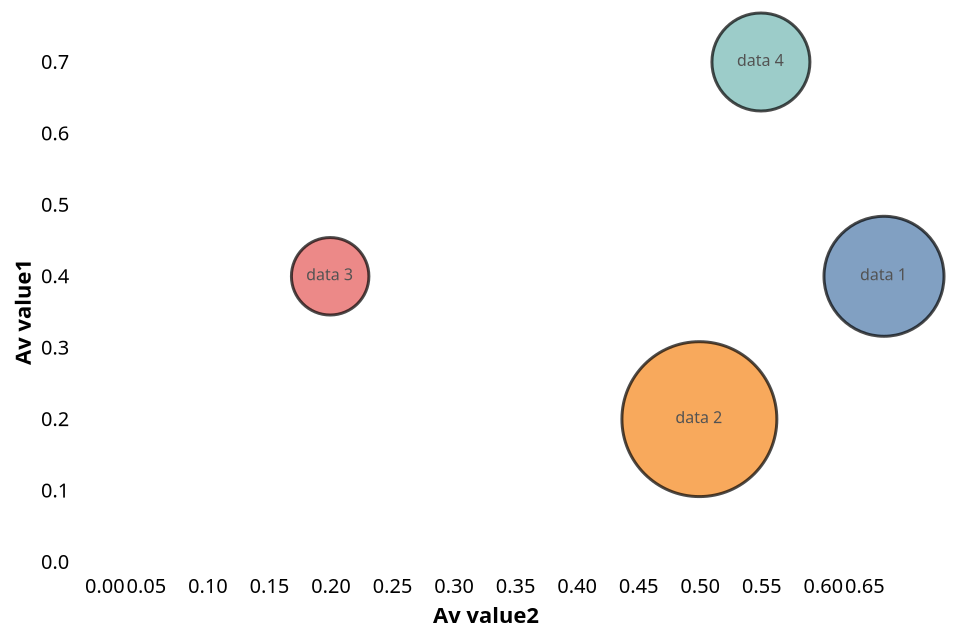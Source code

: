 {"$schema":"https://vega.github.io/schema/vega-lite/v2.json","description":"Bubble Plot","width":400,"height":250,"data":{"values":[{"value1":0.4,"value2":0.65,"bonus":1200,"data":"data 1"},{"value1":0.2,"value2":0.5,"bonus":2000,"data":"data 2"},{"value1":0.4,"value2":0.2,"bonus":500,"data":"data 3"},{"value1":0.7,"value2":0.55,"bonus":800,"data":"data 4"}]},"layer":[{"mark":{"type":"point","filled":true,"stroke":"#000","strokeWidth":1.5},"encoding":{"y":{"field":"value1","type":"quantitative","axis":{"title":"Av value1","ticks":false,"domain":false,"labelPadding":7,"grid":false}},"x":{"field":"value2","type":"quantitative","axis":{"title":"Av value2","ticks":false,"domain":false,"labelPadding":7,"grid":false,"format":".2f"}},"size":{"field":"bonus","type":"quantitative","scale":{"range":[0,6000]},"legend":null},"color":{"field":"data","type":"nominal","legend":null}}},{"mark":{"type":"text","baseline":"middle","align":"center","fontSize":8,"color":"#525252"},"encoding":{"y":{"field":"value1","type":"quantitative","axis":{"title":"Av value1","ticks":false,"domain":false,"labelPadding":7,"grid":false}},"x":{"field":"value2","type":"quantitative","axis":{"title":"Av value2","ticks":false,"domain":false,"labelPadding":7,"grid":false,"format":".2f"}},"text":{"field":"data","type":"nominal"}}}],"config":{"view":{"stroke":"#FFF"}}}
